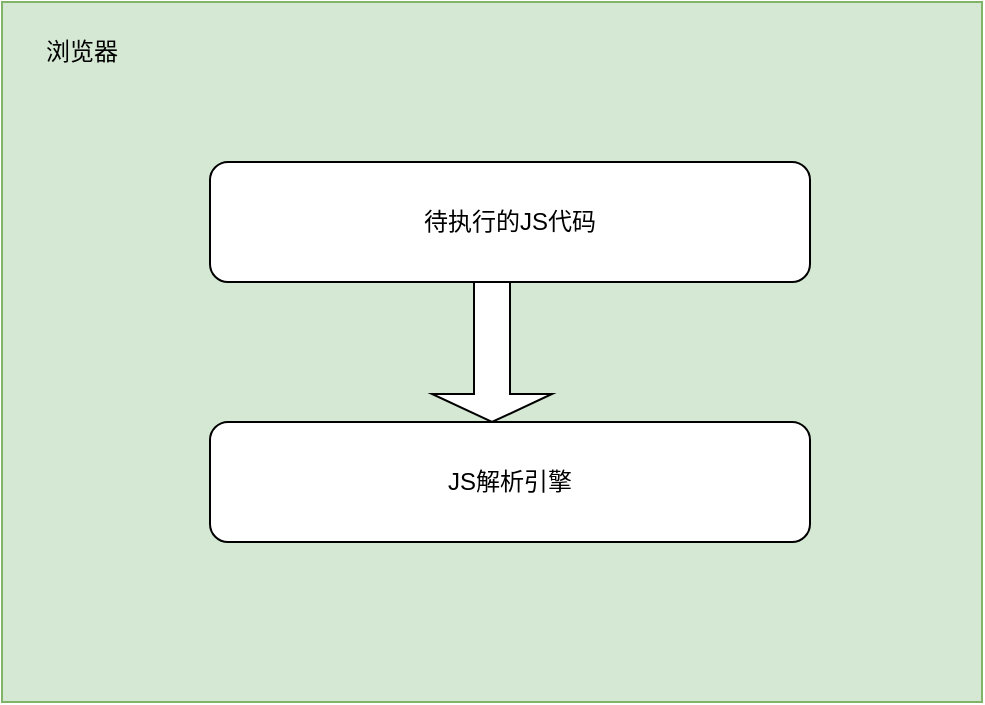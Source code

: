 <mxfile version="17.4.6" type="github">
  <diagram id="jC1UzngvP0XgCv5Au4IU" name="Page-1">
    <mxGraphModel dx="631" dy="409" grid="1" gridSize="10" guides="1" tooltips="1" connect="1" arrows="1" fold="1" page="1" pageScale="1" pageWidth="827" pageHeight="1169" math="0" shadow="0">
      <root>
        <mxCell id="0" />
        <mxCell id="1" parent="0" />
        <mxCell id="y147ZTQImVDajE10Q4At-1" value="" style="rounded=0;whiteSpace=wrap;html=1;fillColor=#d5e8d4;strokeColor=#82b366;" vertex="1" parent="1">
          <mxGeometry x="160" y="110" width="490" height="350" as="geometry" />
        </mxCell>
        <mxCell id="y147ZTQImVDajE10Q4At-2" value="待执行的JS代码" style="rounded=1;whiteSpace=wrap;html=1;" vertex="1" parent="1">
          <mxGeometry x="264" y="190" width="300" height="60" as="geometry" />
        </mxCell>
        <mxCell id="y147ZTQImVDajE10Q4At-3" value="JS解析引擎" style="rounded=1;whiteSpace=wrap;html=1;" vertex="1" parent="1">
          <mxGeometry x="264" y="320" width="300" height="60" as="geometry" />
        </mxCell>
        <mxCell id="y147ZTQImVDajE10Q4At-4" value="" style="shape=singleArrow;direction=south;whiteSpace=wrap;html=1;" vertex="1" parent="1">
          <mxGeometry x="375" y="250" width="60" height="70" as="geometry" />
        </mxCell>
        <mxCell id="y147ZTQImVDajE10Q4At-5" value="浏览器" style="text;html=1;strokeColor=none;fillColor=none;align=center;verticalAlign=middle;whiteSpace=wrap;rounded=0;" vertex="1" parent="1">
          <mxGeometry x="170" y="120" width="60" height="30" as="geometry" />
        </mxCell>
      </root>
    </mxGraphModel>
  </diagram>
</mxfile>
